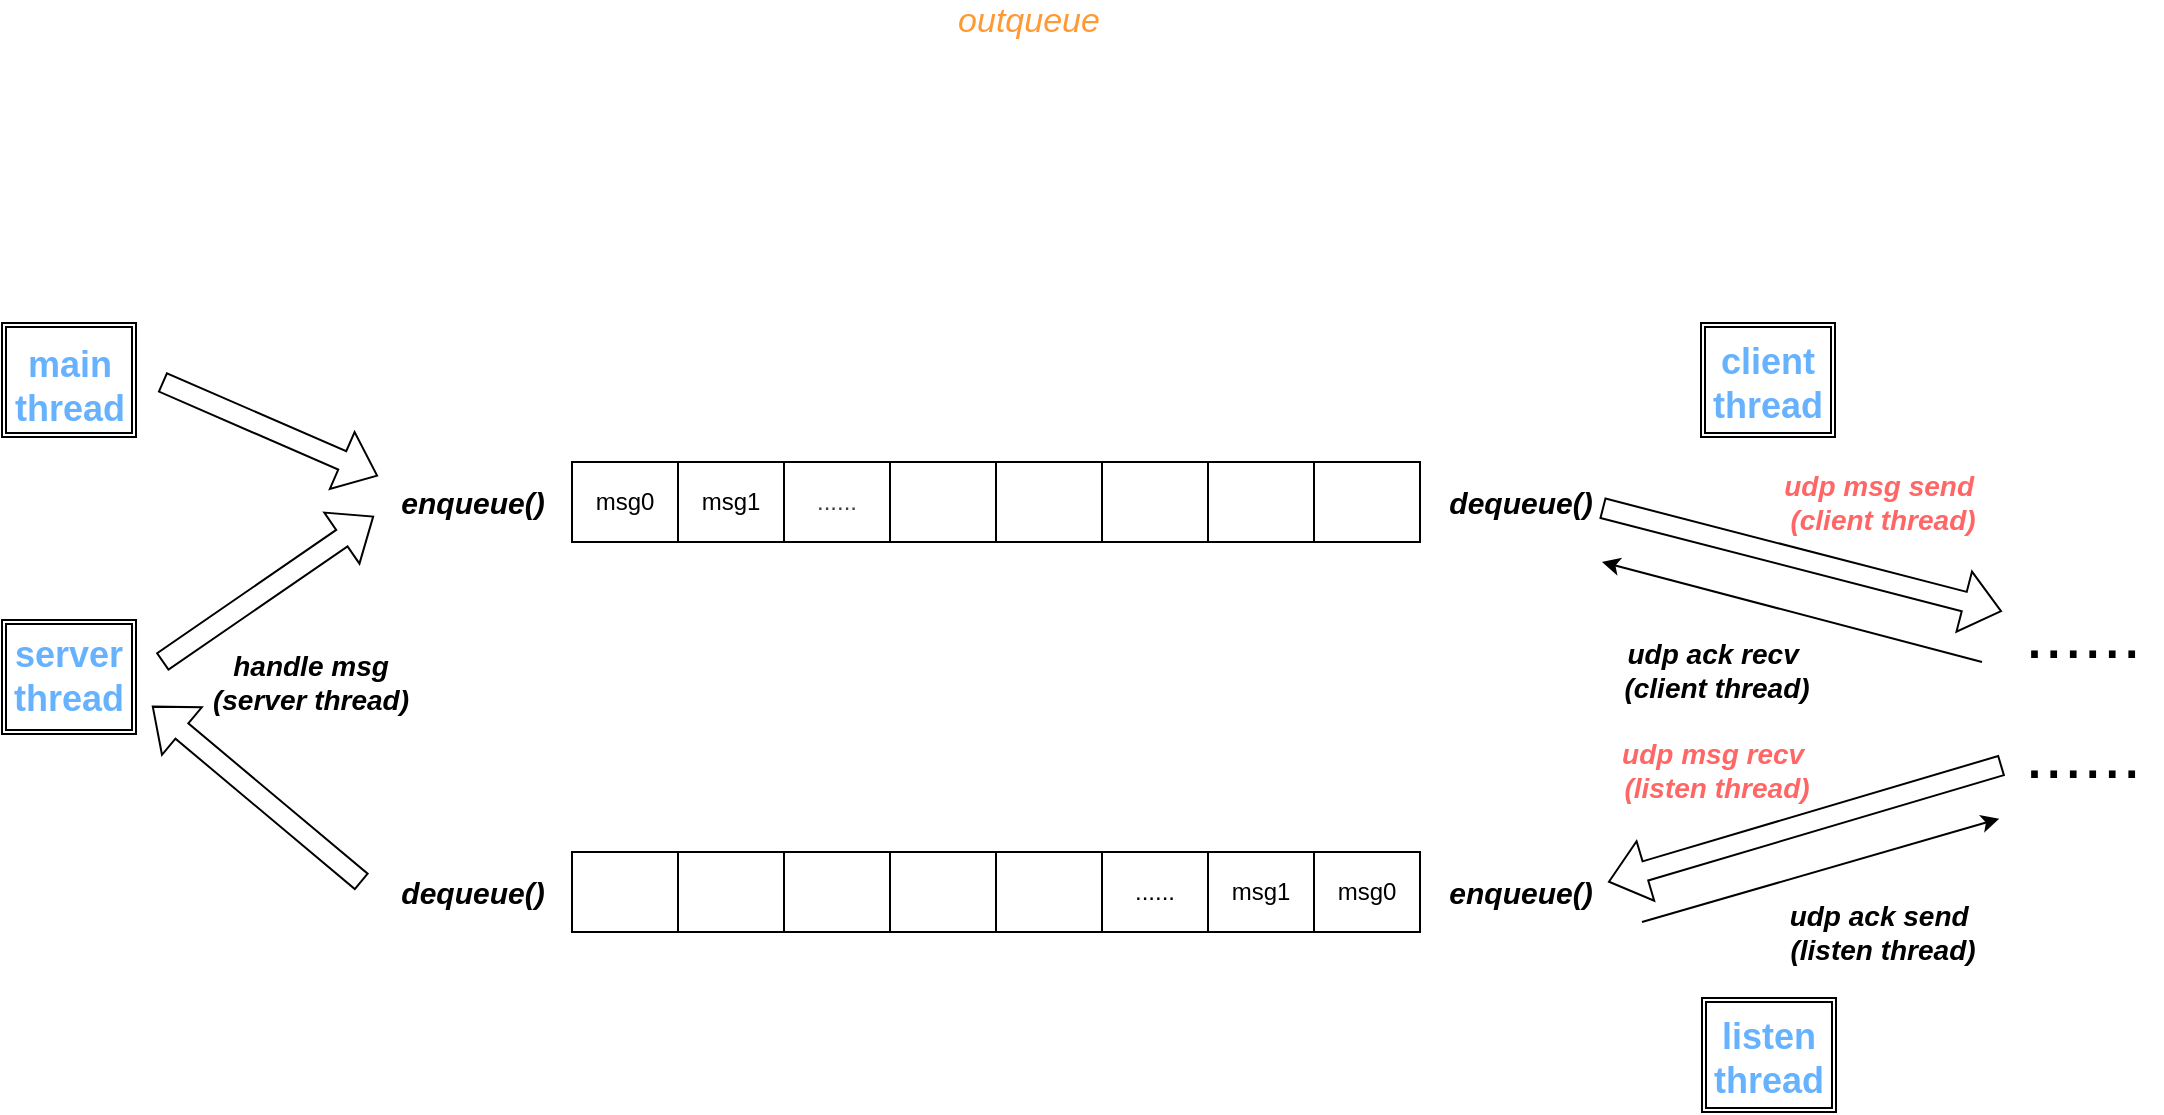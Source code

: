 <mxfile>
    <diagram id="6DIJ02dDvnibD6VS-s30" name="第 1 页">
        <mxGraphModel dx="2420" dy="1010" grid="1" gridSize="10" guides="1" tooltips="1" connect="1" arrows="1" fold="1" page="1" pageScale="1" pageWidth="850" pageHeight="1100" math="0" shadow="0">
            <root>
                <mxCell id="0"/>
                <mxCell id="1" parent="0"/>
                <mxCell id="4" value="" style="shape=flexArrow;endArrow=classic;html=1;rounded=0;" edge="1" parent="1">
                    <mxGeometry width="50" height="50" relative="1" as="geometry">
                        <mxPoint x="40" y="220" as="sourcePoint"/>
                        <mxPoint x="148" y="267" as="targetPoint"/>
                    </mxGeometry>
                </mxCell>
                <mxCell id="5" value="" style="shape=flexArrow;endArrow=classic;html=1;rounded=0;" edge="1" parent="1">
                    <mxGeometry width="50" height="50" relative="1" as="geometry">
                        <mxPoint x="40" y="360" as="sourcePoint"/>
                        <mxPoint x="146" y="287" as="targetPoint"/>
                    </mxGeometry>
                </mxCell>
                <mxCell id="16" value="&lt;font style=&quot;font-size: 17px&quot; color=&quot;#ff9933&quot;&gt;&lt;i&gt;outqueue&lt;/i&gt;&lt;/font&gt;" style="text;html=1;align=center;verticalAlign=middle;resizable=0;points=[];autosize=1;strokeColor=none;fillColor=none;" vertex="1" parent="1">
                    <mxGeometry x="432" y="30" width="81" height="19" as="geometry"/>
                </mxCell>
                <mxCell id="18" value="" style="endArrow=classic;html=1;rounded=0;fontSize=14;shape=flexArrow;" edge="1" parent="1" target="93">
                    <mxGeometry width="50" height="50" relative="1" as="geometry">
                        <mxPoint x="760" y="283" as="sourcePoint"/>
                        <mxPoint x="900" y="353" as="targetPoint"/>
                    </mxGeometry>
                </mxCell>
                <mxCell id="19" value="&lt;i&gt;&lt;b&gt;&lt;font style=&quot;color: rgb(255, 102, 102);&quot;&gt;udp msg send&amp;nbsp;&lt;br&gt;(client thread)&lt;/font&gt;&lt;/b&gt;&lt;/i&gt;" style="text;html=1;align=center;verticalAlign=middle;resizable=0;points=[];autosize=1;strokeColor=none;fillColor=none;fontSize=14;" vertex="1" parent="1">
                    <mxGeometry x="840" y="255" width="120" height="50" as="geometry"/>
                </mxCell>
                <mxCell id="27" value="" style="shape=table;startSize=0;container=1;collapsible=0;childLayout=tableLayout;" vertex="1" parent="1">
                    <mxGeometry x="245" y="260" width="424" height="40" as="geometry"/>
                </mxCell>
                <mxCell id="28" value="" style="shape=tableRow;horizontal=0;startSize=0;swimlaneHead=0;swimlaneBody=0;top=0;left=0;bottom=0;right=0;collapsible=0;dropTarget=0;fillColor=none;points=[[0,0.5],[1,0.5]];portConstraint=eastwest;" vertex="1" parent="27">
                    <mxGeometry width="424" height="40" as="geometry"/>
                </mxCell>
                <mxCell id="29" value="&lt;span style=&quot;color: rgb(0, 0, 0);&quot;&gt;msg0&lt;/span&gt;" style="shape=partialRectangle;html=1;whiteSpace=wrap;connectable=0;overflow=hidden;fillColor=none;top=0;left=0;bottom=0;right=0;pointerEvents=1;" vertex="1" parent="28">
                    <mxGeometry width="53" height="40" as="geometry">
                        <mxRectangle width="53" height="40" as="alternateBounds"/>
                    </mxGeometry>
                </mxCell>
                <mxCell id="30" value="&lt;span style=&quot;color: rgb(0, 0, 0);&quot;&gt;msg1&lt;/span&gt;" style="shape=partialRectangle;html=1;whiteSpace=wrap;connectable=0;overflow=hidden;fillColor=none;top=0;left=0;bottom=0;right=0;pointerEvents=1;" vertex="1" parent="28">
                    <mxGeometry x="53" width="53" height="40" as="geometry">
                        <mxRectangle width="53" height="40" as="alternateBounds"/>
                    </mxGeometry>
                </mxCell>
                <mxCell id="31" value="&lt;span style=&quot;color: rgb(63, 63, 63);&quot;&gt;......&lt;/span&gt;" style="shape=partialRectangle;html=1;whiteSpace=wrap;connectable=0;overflow=hidden;fillColor=none;top=0;left=0;bottom=0;right=0;pointerEvents=1;" vertex="1" parent="28">
                    <mxGeometry x="106" width="53" height="40" as="geometry">
                        <mxRectangle width="53" height="40" as="alternateBounds"/>
                    </mxGeometry>
                </mxCell>
                <mxCell id="32" value="" style="shape=partialRectangle;html=1;whiteSpace=wrap;connectable=0;overflow=hidden;fillColor=none;top=0;left=0;bottom=0;right=0;pointerEvents=1;" vertex="1" parent="28">
                    <mxGeometry x="159" width="53" height="40" as="geometry">
                        <mxRectangle width="53" height="40" as="alternateBounds"/>
                    </mxGeometry>
                </mxCell>
                <mxCell id="33" value="" style="shape=partialRectangle;html=1;whiteSpace=wrap;connectable=0;overflow=hidden;fillColor=none;top=0;left=0;bottom=0;right=0;pointerEvents=1;" vertex="1" parent="28">
                    <mxGeometry x="212" width="53" height="40" as="geometry">
                        <mxRectangle width="53" height="40" as="alternateBounds"/>
                    </mxGeometry>
                </mxCell>
                <mxCell id="34" value="" style="shape=partialRectangle;html=1;whiteSpace=wrap;connectable=0;overflow=hidden;fillColor=none;top=0;left=0;bottom=0;right=0;pointerEvents=1;" vertex="1" parent="28">
                    <mxGeometry x="265" width="53" height="40" as="geometry">
                        <mxRectangle width="53" height="40" as="alternateBounds"/>
                    </mxGeometry>
                </mxCell>
                <mxCell id="35" value="" style="shape=partialRectangle;html=1;whiteSpace=wrap;connectable=0;overflow=hidden;fillColor=none;top=0;left=0;bottom=0;right=0;pointerEvents=1;" vertex="1" parent="28">
                    <mxGeometry x="318" width="53" height="40" as="geometry">
                        <mxRectangle width="53" height="40" as="alternateBounds"/>
                    </mxGeometry>
                </mxCell>
                <mxCell id="36" value="" style="shape=partialRectangle;html=1;whiteSpace=wrap;connectable=0;overflow=hidden;fillColor=none;top=0;left=0;bottom=0;right=0;pointerEvents=1;" vertex="1" parent="28">
                    <mxGeometry x="371" width="53" height="40" as="geometry">
                        <mxRectangle width="53" height="40" as="alternateBounds"/>
                    </mxGeometry>
                </mxCell>
                <mxCell id="38" value="" style="shape=table;startSize=0;container=1;collapsible=0;childLayout=tableLayout;" vertex="1" parent="1">
                    <mxGeometry x="245" y="455" width="424" height="40" as="geometry"/>
                </mxCell>
                <mxCell id="39" value="" style="shape=tableRow;horizontal=0;startSize=0;swimlaneHead=0;swimlaneBody=0;top=0;left=0;bottom=0;right=0;collapsible=0;dropTarget=0;fillColor=none;points=[[0,0.5],[1,0.5]];portConstraint=eastwest;" vertex="1" parent="38">
                    <mxGeometry width="424" height="40" as="geometry"/>
                </mxCell>
                <mxCell id="40" value="" style="shape=partialRectangle;html=1;whiteSpace=wrap;connectable=0;overflow=hidden;fillColor=none;top=0;left=0;bottom=0;right=0;pointerEvents=1;" vertex="1" parent="39">
                    <mxGeometry width="53" height="40" as="geometry">
                        <mxRectangle width="53" height="40" as="alternateBounds"/>
                    </mxGeometry>
                </mxCell>
                <mxCell id="41" value="" style="shape=partialRectangle;html=1;whiteSpace=wrap;connectable=0;overflow=hidden;fillColor=none;top=0;left=0;bottom=0;right=0;pointerEvents=1;" vertex="1" parent="39">
                    <mxGeometry x="53" width="53" height="40" as="geometry">
                        <mxRectangle width="53" height="40" as="alternateBounds"/>
                    </mxGeometry>
                </mxCell>
                <mxCell id="42" value="" style="shape=partialRectangle;html=1;whiteSpace=wrap;connectable=0;overflow=hidden;fillColor=none;top=0;left=0;bottom=0;right=0;pointerEvents=1;" vertex="1" parent="39">
                    <mxGeometry x="106" width="53" height="40" as="geometry">
                        <mxRectangle width="53" height="40" as="alternateBounds"/>
                    </mxGeometry>
                </mxCell>
                <mxCell id="43" value="" style="shape=partialRectangle;html=1;whiteSpace=wrap;connectable=0;overflow=hidden;fillColor=none;top=0;left=0;bottom=0;right=0;pointerEvents=1;" vertex="1" parent="39">
                    <mxGeometry x="159" width="53" height="40" as="geometry">
                        <mxRectangle width="53" height="40" as="alternateBounds"/>
                    </mxGeometry>
                </mxCell>
                <mxCell id="44" value="" style="shape=partialRectangle;html=1;whiteSpace=wrap;connectable=0;overflow=hidden;fillColor=none;top=0;left=0;bottom=0;right=0;pointerEvents=1;" vertex="1" parent="39">
                    <mxGeometry x="212" width="53" height="40" as="geometry">
                        <mxRectangle width="53" height="40" as="alternateBounds"/>
                    </mxGeometry>
                </mxCell>
                <mxCell id="45" value="&lt;span&gt;......&lt;/span&gt;" style="shape=partialRectangle;html=1;whiteSpace=wrap;connectable=0;overflow=hidden;fillColor=none;top=0;left=0;bottom=0;right=0;pointerEvents=1;" vertex="1" parent="39">
                    <mxGeometry x="265" width="53" height="40" as="geometry">
                        <mxRectangle width="53" height="40" as="alternateBounds"/>
                    </mxGeometry>
                </mxCell>
                <mxCell id="46" value="msg1" style="shape=partialRectangle;html=1;whiteSpace=wrap;connectable=0;overflow=hidden;fillColor=none;top=0;left=0;bottom=0;right=0;pointerEvents=1;" vertex="1" parent="39">
                    <mxGeometry x="318" width="53" height="40" as="geometry">
                        <mxRectangle width="53" height="40" as="alternateBounds"/>
                    </mxGeometry>
                </mxCell>
                <mxCell id="47" value="msg0" style="shape=partialRectangle;html=1;whiteSpace=wrap;connectable=0;overflow=hidden;fillColor=none;top=0;left=0;bottom=0;right=0;pointerEvents=1;" vertex="1" parent="39">
                    <mxGeometry x="371" width="53" height="40" as="geometry">
                        <mxRectangle width="53" height="40" as="alternateBounds"/>
                    </mxGeometry>
                </mxCell>
                <mxCell id="59" value="" style="endArrow=classic;html=1;rounded=0;fontSize=14;exitX=-0.017;exitY=0.961;exitDx=0;exitDy=0;exitPerimeter=0;shape=flexArrow;" edge="1" parent="1">
                    <mxGeometry width="50" height="50" relative="1" as="geometry">
                        <mxPoint x="960.0" y="411.66" as="sourcePoint"/>
                        <mxPoint x="763" y="470" as="targetPoint"/>
                    </mxGeometry>
                </mxCell>
                <mxCell id="67" value="" style="shape=flexArrow;endArrow=classic;html=1;rounded=0;fontSize=14;" edge="1" parent="1">
                    <mxGeometry width="50" height="50" relative="1" as="geometry">
                        <mxPoint x="140" y="470" as="sourcePoint"/>
                        <mxPoint x="35" y="382" as="targetPoint"/>
                    </mxGeometry>
                </mxCell>
                <mxCell id="68" value="&lt;b&gt;&lt;i&gt;handle msg&lt;br&gt;(server thread)&lt;/i&gt;&lt;/b&gt;" style="text;html=1;align=center;verticalAlign=middle;resizable=0;points=[];autosize=1;strokeColor=none;fillColor=none;fontSize=14;" vertex="1" parent="1">
                    <mxGeometry x="60" y="351" width="108" height="38" as="geometry"/>
                </mxCell>
                <mxCell id="78" value="&lt;font style=&quot;font-size: 15px;&quot;&gt;&lt;b&gt;&lt;i&gt;enqueue()&lt;/i&gt;&lt;/b&gt;&lt;/font&gt;" style="text;html=1;align=center;verticalAlign=middle;resizable=0;points=[];autosize=1;strokeColor=none;fillColor=none;" vertex="1" parent="1">
                    <mxGeometry x="145" y="265" width="100" height="30" as="geometry"/>
                </mxCell>
                <mxCell id="93" value="&lt;font style=&quot;font-size: 35px;&quot;&gt;......&lt;/font&gt;" style="text;html=1;align=center;verticalAlign=middle;resizable=0;points=[];autosize=1;strokeColor=none;fillColor=none;" vertex="1" parent="1">
                    <mxGeometry x="960" y="315" width="80" height="60" as="geometry"/>
                </mxCell>
                <mxCell id="94" value="" style="group" vertex="1" connectable="0" parent="1">
                    <mxGeometry x="810" y="528" width="67" height="57" as="geometry"/>
                </mxCell>
                <mxCell id="37" value="listen&#xa;thread" style="text;align=center;fontStyle=1;verticalAlign=middle;spacingLeft=3;spacingRight=3;strokeColor=none;rotatable=0;points=[[0,0.5],[1,0.5]];portConstraint=eastwest;fontSize=18;fontColor=#66B2FF;" vertex="1" parent="94">
                    <mxGeometry x="18.5" y="21" width="30" height="15" as="geometry"/>
                </mxCell>
                <mxCell id="77" value="" style="shape=ext;double=1;rounded=0;whiteSpace=wrap;html=1;labelBackgroundColor=none;labelBorderColor=none;fontSize=14;fontColor=#FF9933;strokeColor=default;fillColor=none;" vertex="1" parent="94">
                    <mxGeometry width="67" height="57" as="geometry"/>
                </mxCell>
                <mxCell id="95" value="" style="group" vertex="1" connectable="0" parent="1">
                    <mxGeometry x="809.5" y="190.5" width="67" height="57" as="geometry"/>
                </mxCell>
                <mxCell id="17" value="client&#xa;thread" style="text;align=center;fontStyle=1;verticalAlign=middle;spacingLeft=3;spacingRight=3;strokeColor=none;rotatable=0;points=[[0,0.5],[1,0.5]];portConstraint=eastwest;fontSize=18;fontColor=#66B2FF;" vertex="1" parent="95">
                    <mxGeometry x="18.5" y="21" width="30" height="15" as="geometry"/>
                </mxCell>
                <mxCell id="76" value="" style="shape=ext;double=1;rounded=0;whiteSpace=wrap;html=1;labelBackgroundColor=none;labelBorderColor=none;fontSize=14;fontColor=#FF9933;strokeColor=default;fillColor=none;" vertex="1" parent="95">
                    <mxGeometry width="67" height="57" as="geometry"/>
                </mxCell>
                <mxCell id="97" value="&lt;font style=&quot;font-size: 15px;&quot;&gt;&lt;b&gt;&lt;i&gt;dequeue()&lt;/i&gt;&lt;/b&gt;&lt;/font&gt;" style="text;html=1;align=center;verticalAlign=middle;resizable=0;points=[];autosize=1;strokeColor=none;fillColor=none;" vertex="1" parent="1">
                    <mxGeometry x="669" y="265" width="100" height="30" as="geometry"/>
                </mxCell>
                <mxCell id="98" value="&lt;font style=&quot;font-size: 35px;&quot;&gt;......&lt;/font&gt;" style="text;html=1;align=center;verticalAlign=middle;resizable=0;points=[];autosize=1;strokeColor=none;fillColor=none;" vertex="1" parent="1">
                    <mxGeometry x="960" y="375" width="80" height="60" as="geometry"/>
                </mxCell>
                <mxCell id="99" value="&lt;i&gt;&lt;b&gt;&lt;font style=&quot;color: rgb(255, 102, 102);&quot;&gt;udp msg recv&amp;nbsp;&lt;br&gt;(listen thread)&lt;/font&gt;&lt;/b&gt;&lt;/i&gt;" style="text;html=1;align=center;verticalAlign=middle;resizable=0;points=[];autosize=1;strokeColor=none;fillColor=none;fontSize=14;" vertex="1" parent="1">
                    <mxGeometry x="756.5" y="389" width="120" height="50" as="geometry"/>
                </mxCell>
                <mxCell id="100" value="" style="endArrow=classic;html=1;rounded=0;fontSize=14;entryX=-0.017;entryY=1.056;entryDx=0;entryDy=0;entryPerimeter=0;" edge="1" parent="1" target="98">
                    <mxGeometry width="50" height="50" relative="1" as="geometry">
                        <mxPoint x="780" y="490" as="sourcePoint"/>
                        <mxPoint x="960" y="480" as="targetPoint"/>
                    </mxGeometry>
                </mxCell>
                <mxCell id="101" value="&lt;i&gt;&lt;b&gt;udp ack send&amp;nbsp;&lt;br&gt;(listen thread)&lt;/b&gt;&lt;/i&gt;" style="text;html=1;align=center;verticalAlign=middle;resizable=0;points=[];autosize=1;strokeColor=none;fillColor=none;fontSize=14;" vertex="1" parent="1">
                    <mxGeometry x="840" y="470" width="120" height="50" as="geometry"/>
                </mxCell>
                <mxCell id="102" value="" style="endArrow=classic;html=1;rounded=0;fontSize=14;" edge="1" parent="1">
                    <mxGeometry width="50" height="50" relative="1" as="geometry">
                        <mxPoint x="950" y="360" as="sourcePoint"/>
                        <mxPoint x="760" y="310" as="targetPoint"/>
                    </mxGeometry>
                </mxCell>
                <mxCell id="103" value="&lt;i&gt;&lt;b&gt;udp ack recv&amp;nbsp;&lt;br&gt;(client thread)&lt;/b&gt;&lt;/i&gt;" style="text;html=1;align=center;verticalAlign=middle;resizable=0;points=[];autosize=1;strokeColor=none;fillColor=none;fontSize=14;" vertex="1" parent="1">
                    <mxGeometry x="756.5" y="339" width="120" height="50" as="geometry"/>
                </mxCell>
                <mxCell id="104" value="&lt;font style=&quot;font-size: 15px;&quot;&gt;&lt;b&gt;&lt;i&gt;enqueue()&lt;/i&gt;&lt;/b&gt;&lt;/font&gt;" style="text;html=1;align=center;verticalAlign=middle;resizable=0;points=[];autosize=1;strokeColor=none;fillColor=none;" vertex="1" parent="1">
                    <mxGeometry x="669" y="460" width="100" height="30" as="geometry"/>
                </mxCell>
                <mxCell id="105" value="&lt;font style=&quot;font-size: 15px;&quot;&gt;&lt;b&gt;&lt;i&gt;dequeue()&lt;/i&gt;&lt;/b&gt;&lt;/font&gt;" style="text;html=1;align=center;verticalAlign=middle;resizable=0;points=[];autosize=1;strokeColor=none;fillColor=none;" vertex="1" parent="1">
                    <mxGeometry x="145" y="460" width="100" height="30" as="geometry"/>
                </mxCell>
                <mxCell id="108" value="" style="group" vertex="1" connectable="0" parent="1">
                    <mxGeometry x="-40" y="190.5" width="67" height="57" as="geometry"/>
                </mxCell>
                <mxCell id="2" value="main &#xa;thread" style="text;align=center;fontStyle=1;verticalAlign=middle;spacingLeft=3;spacingRight=3;strokeColor=none;rotatable=0;points=[[0,0.5],[1,0.5]];portConstraint=eastwest;fontSize=18;fontColor=#66B2FF;" vertex="1" parent="108">
                    <mxGeometry x="19" y="21.5" width="30" height="16.5" as="geometry"/>
                </mxCell>
                <mxCell id="74" value="" style="shape=ext;double=1;rounded=0;whiteSpace=wrap;html=1;labelBackgroundColor=none;labelBorderColor=none;fontSize=14;fontColor=#FF9933;strokeColor=default;fillColor=none;" vertex="1" parent="108">
                    <mxGeometry width="67" height="57" as="geometry"/>
                </mxCell>
                <mxCell id="110" value="" style="group" vertex="1" connectable="0" parent="1">
                    <mxGeometry x="-40" y="339" width="67" height="57" as="geometry"/>
                </mxCell>
                <mxCell id="3" value="server&#xa;thread" style="text;align=center;fontStyle=1;verticalAlign=middle;spacingLeft=3;spacingRight=3;strokeColor=none;rotatable=0;points=[[0,0.5],[1,0.5]];portConstraint=eastwest;fontSize=18;fontColor=#66B2FF;" vertex="1" parent="110">
                    <mxGeometry x="18.5" y="19" width="30" height="15" as="geometry"/>
                </mxCell>
                <mxCell id="75" value="" style="shape=ext;double=1;rounded=0;whiteSpace=wrap;html=1;labelBackgroundColor=none;labelBorderColor=none;fontSize=14;fontColor=#FF9933;strokeColor=default;fillColor=none;" vertex="1" parent="110">
                    <mxGeometry width="67" height="57" as="geometry"/>
                </mxCell>
            </root>
        </mxGraphModel>
    </diagram>
</mxfile>